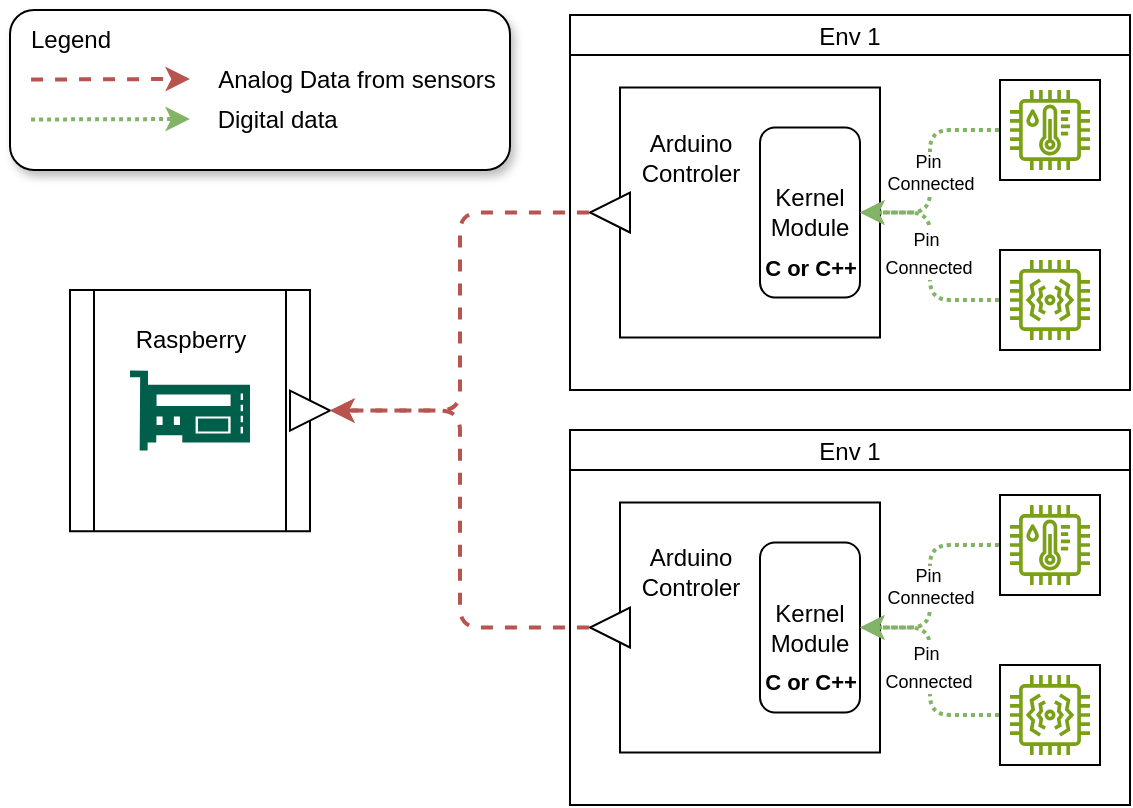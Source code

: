<mxfile version="22.0.6" type="github">
  <diagram name="Page-1" id="Szxw3a_hD-SKz2q2Igrm">
    <mxGraphModel dx="1434" dy="780" grid="1" gridSize="10" guides="1" tooltips="1" connect="1" arrows="1" fold="1" page="1" pageScale="1" pageWidth="850" pageHeight="1100" math="0" shadow="0">
      <root>
        <mxCell id="0" />
        <mxCell id="1" parent="0" />
        <mxCell id="OL7eA46a8EgvmshjVzxO-32" value="" style="shape=process;whiteSpace=wrap;html=1;backgroundOutline=1;" vertex="1" parent="1">
          <mxGeometry x="230" y="180" width="120" height="120.62" as="geometry" />
        </mxCell>
        <mxCell id="OL7eA46a8EgvmshjVzxO-3" value="" style="sketch=0;pointerEvents=1;shadow=0;dashed=0;html=1;strokeColor=none;fillColor=#005F4B;labelPosition=center;verticalLabelPosition=bottom;verticalAlign=top;align=center;outlineConnect=0;shape=mxgraph.veeam2.hardware_controller;" vertex="1" parent="1">
          <mxGeometry x="260" y="220.31" width="60" height="40" as="geometry" />
        </mxCell>
        <mxCell id="OL7eA46a8EgvmshjVzxO-11" value="Env 1" style="swimlane;startSize=20;fontStyle=0" vertex="1" parent="1">
          <mxGeometry x="480" y="42.5" width="280" height="187.5" as="geometry" />
        </mxCell>
        <mxCell id="OL7eA46a8EgvmshjVzxO-12" value="" style="rounded=0;whiteSpace=wrap;html=1;" vertex="1" parent="OL7eA46a8EgvmshjVzxO-11">
          <mxGeometry x="215" y="117.5" width="50" height="50" as="geometry" />
        </mxCell>
        <mxCell id="OL7eA46a8EgvmshjVzxO-14" value="" style="sketch=0;outlineConnect=0;fontColor=#232F3E;gradientColor=none;fillColor=#7AA116;strokeColor=none;dashed=0;verticalLabelPosition=bottom;verticalAlign=top;align=center;html=1;fontSize=12;fontStyle=0;aspect=fixed;pointerEvents=1;shape=mxgraph.aws4.iot_thing_vibration_sensor;" vertex="1" parent="OL7eA46a8EgvmshjVzxO-11">
          <mxGeometry x="220" y="122.5" width="40" height="40" as="geometry" />
        </mxCell>
        <mxCell id="OL7eA46a8EgvmshjVzxO-5" value="" style="rounded=0;whiteSpace=wrap;html=1;" vertex="1" parent="OL7eA46a8EgvmshjVzxO-11">
          <mxGeometry x="25" y="36.25" width="130" height="125" as="geometry" />
        </mxCell>
        <mxCell id="OL7eA46a8EgvmshjVzxO-1" value="" style="shape=image;html=1;verticalAlign=top;verticalLabelPosition=bottom;labelBackgroundColor=#ffffff;imageAspect=0;aspect=fixed;image=https://cdn2.iconfinder.com/data/icons/electronic-13/480/3-electronic-arduino-chipset-icon-2-128.png" vertex="1" parent="OL7eA46a8EgvmshjVzxO-11">
          <mxGeometry x="25" y="77.5" width="70" height="70" as="geometry" />
        </mxCell>
        <mxCell id="OL7eA46a8EgvmshjVzxO-6" value="Arduino &lt;br&gt;Controler" style="text;html=1;align=center;verticalAlign=middle;resizable=0;points=[];autosize=1;strokeColor=none;fillColor=none;" vertex="1" parent="OL7eA46a8EgvmshjVzxO-11">
          <mxGeometry x="25" y="51.25" width="70" height="40" as="geometry" />
        </mxCell>
        <mxCell id="OL7eA46a8EgvmshjVzxO-7" value="Kernel&lt;br&gt;Module&lt;br&gt;" style="rounded=1;whiteSpace=wrap;html=1;" vertex="1" parent="OL7eA46a8EgvmshjVzxO-11">
          <mxGeometry x="95" y="56.25" width="50" height="85" as="geometry" />
        </mxCell>
        <mxCell id="OL7eA46a8EgvmshjVzxO-10" value="&lt;b&gt;&lt;font style=&quot;font-size: 11px;&quot;&gt;C or C++&lt;/font&gt;&lt;/b&gt;" style="text;html=1;align=center;verticalAlign=middle;resizable=0;points=[];autosize=1;strokeColor=none;fillColor=none;" vertex="1" parent="OL7eA46a8EgvmshjVzxO-11">
          <mxGeometry x="85" y="111.25" width="70" height="30" as="geometry" />
        </mxCell>
        <mxCell id="OL7eA46a8EgvmshjVzxO-15" style="edgeStyle=orthogonalEdgeStyle;rounded=1;orthogonalLoop=1;jettySize=auto;html=1;exitX=0;exitY=0.5;exitDx=0;exitDy=0;entryX=1;entryY=0.5;entryDx=0;entryDy=0;startArrow=none;startFill=0;strokeWidth=2;endArrow=classic;endFill=1;dashed=1;dashPattern=1 1;flowAnimation=1;fillColor=#d5e8d4;strokeColor=#82b366;" edge="1" parent="OL7eA46a8EgvmshjVzxO-11" source="OL7eA46a8EgvmshjVzxO-12" target="OL7eA46a8EgvmshjVzxO-7">
          <mxGeometry relative="1" as="geometry">
            <mxPoint x="155.0" y="117.5" as="targetPoint" />
          </mxGeometry>
        </mxCell>
        <mxCell id="OL7eA46a8EgvmshjVzxO-16" value="&lt;font style=&quot;font-size: 9px;&quot;&gt;Pin&amp;nbsp;&lt;br style=&quot;border-color: var(--border-color);&quot;&gt;Connected&lt;/font&gt;" style="edgeLabel;html=1;align=center;verticalAlign=middle;resizable=0;points=[];" vertex="1" connectable="0" parent="OL7eA46a8EgvmshjVzxO-15">
          <mxGeometry x="0.046" y="1" relative="1" as="geometry">
            <mxPoint as="offset" />
          </mxGeometry>
        </mxCell>
        <mxCell id="OL7eA46a8EgvmshjVzxO-8" value="" style="rounded=0;whiteSpace=wrap;html=1;" vertex="1" parent="OL7eA46a8EgvmshjVzxO-11">
          <mxGeometry x="215" y="32.5" width="50" height="50" as="geometry" />
        </mxCell>
        <mxCell id="OL7eA46a8EgvmshjVzxO-4" value="" style="sketch=0;outlineConnect=0;fontColor=#232F3E;gradientColor=none;fillColor=#7AA116;strokeColor=none;dashed=0;verticalLabelPosition=bottom;verticalAlign=top;align=center;html=1;fontSize=12;fontStyle=0;aspect=fixed;pointerEvents=1;shape=mxgraph.aws4.iot_thing_temperature_humidity_sensor;" vertex="1" parent="OL7eA46a8EgvmshjVzxO-11">
          <mxGeometry x="220" y="37.5" width="40" height="40" as="geometry" />
        </mxCell>
        <mxCell id="OL7eA46a8EgvmshjVzxO-9" value="Pin&amp;nbsp;&lt;br style=&quot;font-size: 9px;&quot;&gt;Connected" style="edgeStyle=orthogonalEdgeStyle;rounded=1;orthogonalLoop=1;jettySize=auto;html=1;exitX=0;exitY=0.5;exitDx=0;exitDy=0;entryX=1;entryY=0.5;entryDx=0;entryDy=0;startArrow=none;startFill=0;strokeWidth=2;fontSize=9;endArrow=classic;endFill=1;dashed=1;dashPattern=1 1;flowAnimation=1;fillColor=#d5e8d4;strokeColor=#82b366;" edge="1" parent="OL7eA46a8EgvmshjVzxO-11" source="OL7eA46a8EgvmshjVzxO-8" target="OL7eA46a8EgvmshjVzxO-7">
          <mxGeometry relative="1" as="geometry" />
        </mxCell>
        <mxCell id="OL7eA46a8EgvmshjVzxO-33" value="" style="triangle;whiteSpace=wrap;html=1;rotation=-180;" vertex="1" parent="OL7eA46a8EgvmshjVzxO-11">
          <mxGeometry x="10" y="88.75" width="20" height="20" as="geometry" />
        </mxCell>
        <mxCell id="OL7eA46a8EgvmshjVzxO-18" value="Env 1" style="swimlane;startSize=20;fontStyle=0" vertex="1" parent="1">
          <mxGeometry x="480" y="250" width="280" height="187.5" as="geometry" />
        </mxCell>
        <mxCell id="OL7eA46a8EgvmshjVzxO-19" value="" style="rounded=0;whiteSpace=wrap;html=1;" vertex="1" parent="OL7eA46a8EgvmshjVzxO-18">
          <mxGeometry x="215" y="117.5" width="50" height="50" as="geometry" />
        </mxCell>
        <mxCell id="OL7eA46a8EgvmshjVzxO-20" value="" style="sketch=0;outlineConnect=0;fontColor=#232F3E;gradientColor=none;fillColor=#7AA116;strokeColor=none;dashed=0;verticalLabelPosition=bottom;verticalAlign=top;align=center;html=1;fontSize=12;fontStyle=0;aspect=fixed;pointerEvents=1;shape=mxgraph.aws4.iot_thing_vibration_sensor;" vertex="1" parent="OL7eA46a8EgvmshjVzxO-18">
          <mxGeometry x="220" y="122.5" width="40" height="40" as="geometry" />
        </mxCell>
        <mxCell id="OL7eA46a8EgvmshjVzxO-21" value="" style="rounded=0;whiteSpace=wrap;html=1;" vertex="1" parent="OL7eA46a8EgvmshjVzxO-18">
          <mxGeometry x="25" y="36.25" width="130" height="125" as="geometry" />
        </mxCell>
        <mxCell id="OL7eA46a8EgvmshjVzxO-22" value="" style="shape=image;html=1;verticalAlign=top;verticalLabelPosition=bottom;labelBackgroundColor=#ffffff;imageAspect=0;aspect=fixed;image=https://cdn2.iconfinder.com/data/icons/electronic-13/480/3-electronic-arduino-chipset-icon-2-128.png" vertex="1" parent="OL7eA46a8EgvmshjVzxO-18">
          <mxGeometry x="25" y="77.5" width="70" height="70" as="geometry" />
        </mxCell>
        <mxCell id="OL7eA46a8EgvmshjVzxO-23" value="Arduino &lt;br&gt;Controler" style="text;html=1;align=center;verticalAlign=middle;resizable=0;points=[];autosize=1;strokeColor=none;fillColor=none;" vertex="1" parent="OL7eA46a8EgvmshjVzxO-18">
          <mxGeometry x="25" y="51.25" width="70" height="40" as="geometry" />
        </mxCell>
        <mxCell id="OL7eA46a8EgvmshjVzxO-24" value="Kernel&lt;br&gt;Module&lt;br&gt;" style="rounded=1;whiteSpace=wrap;html=1;" vertex="1" parent="OL7eA46a8EgvmshjVzxO-18">
          <mxGeometry x="95" y="56.25" width="50" height="85" as="geometry" />
        </mxCell>
        <mxCell id="OL7eA46a8EgvmshjVzxO-25" value="&lt;b&gt;&lt;font style=&quot;font-size: 11px;&quot;&gt;C or C++&lt;/font&gt;&lt;/b&gt;" style="text;html=1;align=center;verticalAlign=middle;resizable=0;points=[];autosize=1;strokeColor=none;fillColor=none;" vertex="1" parent="OL7eA46a8EgvmshjVzxO-18">
          <mxGeometry x="85" y="111.25" width="70" height="30" as="geometry" />
        </mxCell>
        <mxCell id="OL7eA46a8EgvmshjVzxO-26" style="edgeStyle=orthogonalEdgeStyle;rounded=1;orthogonalLoop=1;jettySize=auto;html=1;exitX=0;exitY=0.5;exitDx=0;exitDy=0;entryX=1;entryY=0.5;entryDx=0;entryDy=0;startArrow=none;startFill=0;strokeWidth=2;endArrow=classic;endFill=1;dashed=1;dashPattern=1 1;flowAnimation=1;fillColor=#d5e8d4;strokeColor=#82b366;" edge="1" parent="OL7eA46a8EgvmshjVzxO-18" source="OL7eA46a8EgvmshjVzxO-19" target="OL7eA46a8EgvmshjVzxO-24">
          <mxGeometry relative="1" as="geometry">
            <mxPoint x="155.0" y="117.5" as="targetPoint" />
          </mxGeometry>
        </mxCell>
        <mxCell id="OL7eA46a8EgvmshjVzxO-27" value="&lt;font style=&quot;font-size: 9px;&quot;&gt;Pin&amp;nbsp;&lt;br style=&quot;border-color: var(--border-color);&quot;&gt;Connected&lt;/font&gt;" style="edgeLabel;html=1;align=center;verticalAlign=middle;resizable=0;points=[];" vertex="1" connectable="0" parent="OL7eA46a8EgvmshjVzxO-26">
          <mxGeometry x="0.046" y="1" relative="1" as="geometry">
            <mxPoint as="offset" />
          </mxGeometry>
        </mxCell>
        <mxCell id="OL7eA46a8EgvmshjVzxO-28" value="" style="rounded=0;whiteSpace=wrap;html=1;" vertex="1" parent="OL7eA46a8EgvmshjVzxO-18">
          <mxGeometry x="215" y="32.5" width="50" height="50" as="geometry" />
        </mxCell>
        <mxCell id="OL7eA46a8EgvmshjVzxO-29" value="" style="sketch=0;outlineConnect=0;fontColor=#232F3E;gradientColor=none;fillColor=#7AA116;strokeColor=none;dashed=0;verticalLabelPosition=bottom;verticalAlign=top;align=center;html=1;fontSize=12;fontStyle=0;aspect=fixed;pointerEvents=1;shape=mxgraph.aws4.iot_thing_temperature_humidity_sensor;" vertex="1" parent="OL7eA46a8EgvmshjVzxO-18">
          <mxGeometry x="220" y="37.5" width="40" height="40" as="geometry" />
        </mxCell>
        <mxCell id="OL7eA46a8EgvmshjVzxO-30" value="Pin&amp;nbsp;&lt;br style=&quot;font-size: 9px;&quot;&gt;Connected" style="edgeStyle=orthogonalEdgeStyle;rounded=1;orthogonalLoop=1;jettySize=auto;html=1;exitX=0;exitY=0.5;exitDx=0;exitDy=0;entryX=1;entryY=0.5;entryDx=0;entryDy=0;startArrow=none;startFill=0;strokeWidth=2;fontSize=9;endArrow=classic;endFill=1;dashed=1;dashPattern=1 1;flowAnimation=1;fillColor=#d5e8d4;strokeColor=#82b366;" edge="1" parent="OL7eA46a8EgvmshjVzxO-18" source="OL7eA46a8EgvmshjVzxO-28" target="OL7eA46a8EgvmshjVzxO-24">
          <mxGeometry relative="1" as="geometry" />
        </mxCell>
        <mxCell id="OL7eA46a8EgvmshjVzxO-34" value="" style="triangle;whiteSpace=wrap;html=1;rotation=-180;" vertex="1" parent="OL7eA46a8EgvmshjVzxO-18">
          <mxGeometry x="10" y="88.75" width="20" height="20" as="geometry" />
        </mxCell>
        <mxCell id="OL7eA46a8EgvmshjVzxO-35" value="" style="triangle;whiteSpace=wrap;html=1;" vertex="1" parent="1">
          <mxGeometry x="340" y="230.31" width="20" height="20" as="geometry" />
        </mxCell>
        <mxCell id="OL7eA46a8EgvmshjVzxO-41" value="Raspberry" style="text;html=1;align=center;verticalAlign=middle;resizable=0;points=[];autosize=1;strokeColor=none;fillColor=none;" vertex="1" parent="1">
          <mxGeometry x="250" y="190.31" width="80" height="30" as="geometry" />
        </mxCell>
        <mxCell id="OL7eA46a8EgvmshjVzxO-39" style="edgeStyle=orthogonalEdgeStyle;rounded=1;orthogonalLoop=1;jettySize=auto;html=1;exitX=1;exitY=0.5;exitDx=0;exitDy=0;entryX=1;entryY=0.5;entryDx=0;entryDy=0;startArrow=none;startFill=0;endArrow=classic;endFill=1;strokeWidth=2;dashed=1;fillColor=#f8cecc;strokeColor=#b85450;flowAnimation=1;" edge="1" parent="1" source="OL7eA46a8EgvmshjVzxO-34" target="OL7eA46a8EgvmshjVzxO-35">
          <mxGeometry relative="1" as="geometry" />
        </mxCell>
        <mxCell id="OL7eA46a8EgvmshjVzxO-40" style="edgeStyle=orthogonalEdgeStyle;rounded=1;orthogonalLoop=1;jettySize=auto;html=1;exitX=1;exitY=0.5;exitDx=0;exitDy=0;entryX=1;entryY=0.5;entryDx=0;entryDy=0;startArrow=none;startFill=0;endArrow=classic;endFill=1;strokeWidth=2;dashed=1;fillColor=#f8cecc;strokeColor=#b85450;flowAnimation=1;" edge="1" parent="1" source="OL7eA46a8EgvmshjVzxO-33" target="OL7eA46a8EgvmshjVzxO-35">
          <mxGeometry relative="1" as="geometry" />
        </mxCell>
        <mxCell id="OL7eA46a8EgvmshjVzxO-42" value="" style="rounded=1;whiteSpace=wrap;html=1;glass=0;shadow=1;strokeWidth=1;" vertex="1" parent="1">
          <mxGeometry x="200" y="40" width="250" height="80" as="geometry" />
        </mxCell>
        <mxCell id="OL7eA46a8EgvmshjVzxO-43" value="Legend" style="text;html=1;align=center;verticalAlign=middle;resizable=0;points=[];autosize=1;strokeColor=none;fillColor=none;" vertex="1" parent="1">
          <mxGeometry x="200" y="40" width="60" height="30" as="geometry" />
        </mxCell>
        <mxCell id="OL7eA46a8EgvmshjVzxO-45" value="" style="endArrow=classic;html=1;rounded=0;strokeWidth=2;fillColor=#d5e8d4;strokeColor=#82b366;dashed=1;dashPattern=1 1;flowAnimation=1;" edge="1" parent="1">
          <mxGeometry width="50" height="50" relative="1" as="geometry">
            <mxPoint x="210" y="94.75" as="sourcePoint" />
            <mxPoint x="290" y="94.5" as="targetPoint" />
          </mxGeometry>
        </mxCell>
        <mxCell id="OL7eA46a8EgvmshjVzxO-46" value="" style="endArrow=classic;html=1;rounded=0;strokeWidth=2;fillColor=#f8cecc;strokeColor=#b85450;dashed=1;flowAnimation=1;" edge="1" parent="1">
          <mxGeometry width="50" height="50" relative="1" as="geometry">
            <mxPoint x="210" y="74.75" as="sourcePoint" />
            <mxPoint x="290" y="74.5" as="targetPoint" />
          </mxGeometry>
        </mxCell>
        <mxCell id="OL7eA46a8EgvmshjVzxO-47" value="&amp;nbsp; Analog Data from sensors" style="text;html=1;align=center;verticalAlign=middle;resizable=0;points=[];autosize=1;strokeColor=none;fillColor=none;" vertex="1" parent="1">
          <mxGeometry x="285" y="60" width="170" height="30" as="geometry" />
        </mxCell>
        <mxCell id="OL7eA46a8EgvmshjVzxO-48" value="Digital data&amp;nbsp;" style="text;html=1;align=center;verticalAlign=middle;resizable=0;points=[];autosize=1;strokeColor=none;fillColor=none;" vertex="1" parent="1">
          <mxGeometry x="290" y="80" width="90" height="30" as="geometry" />
        </mxCell>
      </root>
    </mxGraphModel>
  </diagram>
</mxfile>
